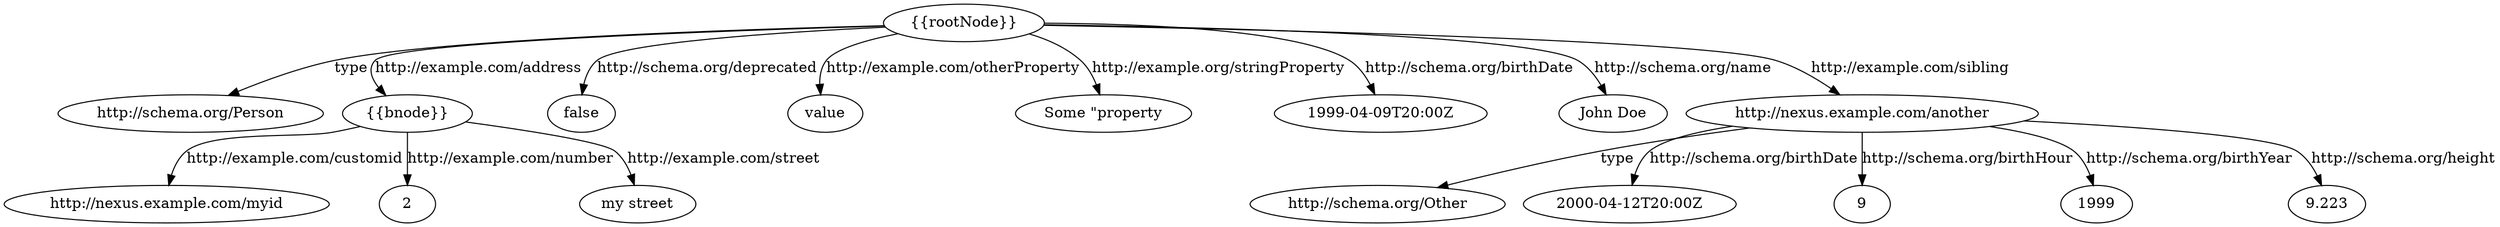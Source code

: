 digraph "{{rootNode}}" {
  "{{rootNode}}" -> "http://schema.org/Person" [label = "type"]
  "{{rootNode}}" -> "{{bnode}}" [label = "http://example.com/address"]
  "{{bnode}}" -> "http://nexus.example.com/myid" [label = "http://example.com/customid"]
  "{{bnode}}" -> 2 [label = "http://example.com/number"]
  "{{bnode}}" -> "my street" [label = "http://example.com/street"]
  "{{rootNode}}" -> false [label = "http://schema.org/deprecated"]
  "{{rootNode}}" -> "value" [label = "http://example.com/otherProperty"]
  "{{rootNode}}" -> "Some \"property" [label = "http://example.org/stringProperty"]
  "{{rootNode}}" -> "1999-04-09T20:00Z" [label = "http://schema.org/birthDate"]
  "{{rootNode}}" -> "John Doe" [label = "http://schema.org/name"]
  "{{rootNode}}" -> "http://nexus.example.com/another" [label = "http://example.com/sibling"]
  "http://nexus.example.com/another" -> "http://schema.org/Other" [label = "type"]
  "http://nexus.example.com/another" -> "2000-04-12T20:00Z" [label = "http://schema.org/birthDate"]
  "http://nexus.example.com/another" -> 9 [label = "http://schema.org/birthHour"]
  "http://nexus.example.com/another" -> 1999 [label = "http://schema.org/birthYear"]
  "http://nexus.example.com/another" -> 9.223 [label = "http://schema.org/height"]
}